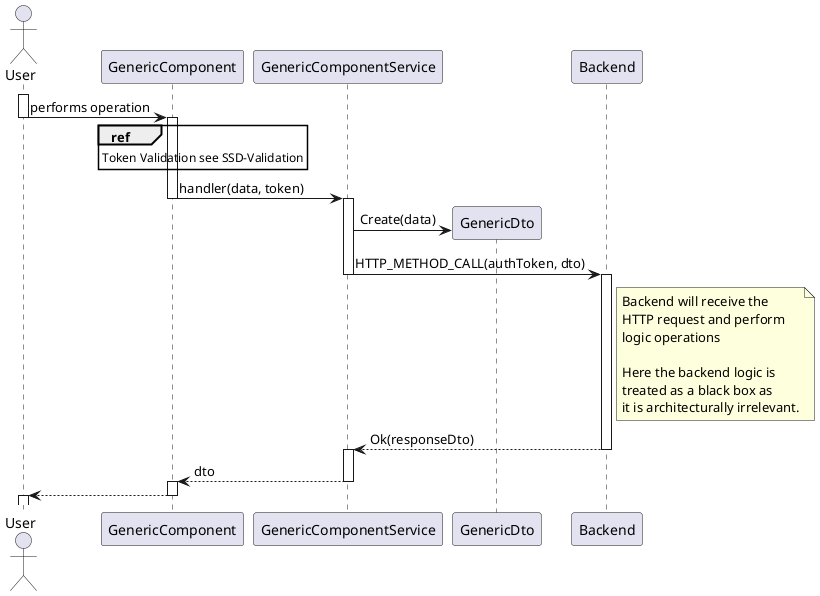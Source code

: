 @startuml

actor User as usr
participant GenericComponent as comp
participant GenericComponentService as svc
participant GenericDto as dto
participant Backend as back

activate usr
usr -> comp : performs operation
deactivate usr

activate comp

ref over comp
Token Validation see SSD-Validation
end
comp -> svc : handler(data, token)
deactivate comp
activate svc

svc -> dto** : Create(data)


svc -> back : HTTP_METHOD_CALL(authToken, dto)
note right back
Backend will receive the
HTTP request and perform
logic operations

Here the backend logic is
treated as a black box as
it is architecturally irrelevant.
end note
deactivate svc
activate back

back --> svc : Ok(responseDto)
deactivate back

activate svc
svc --> comp : dto
deactivate svc
activate comp

comp --> usr
deactivate comp
activate usr

@enduml